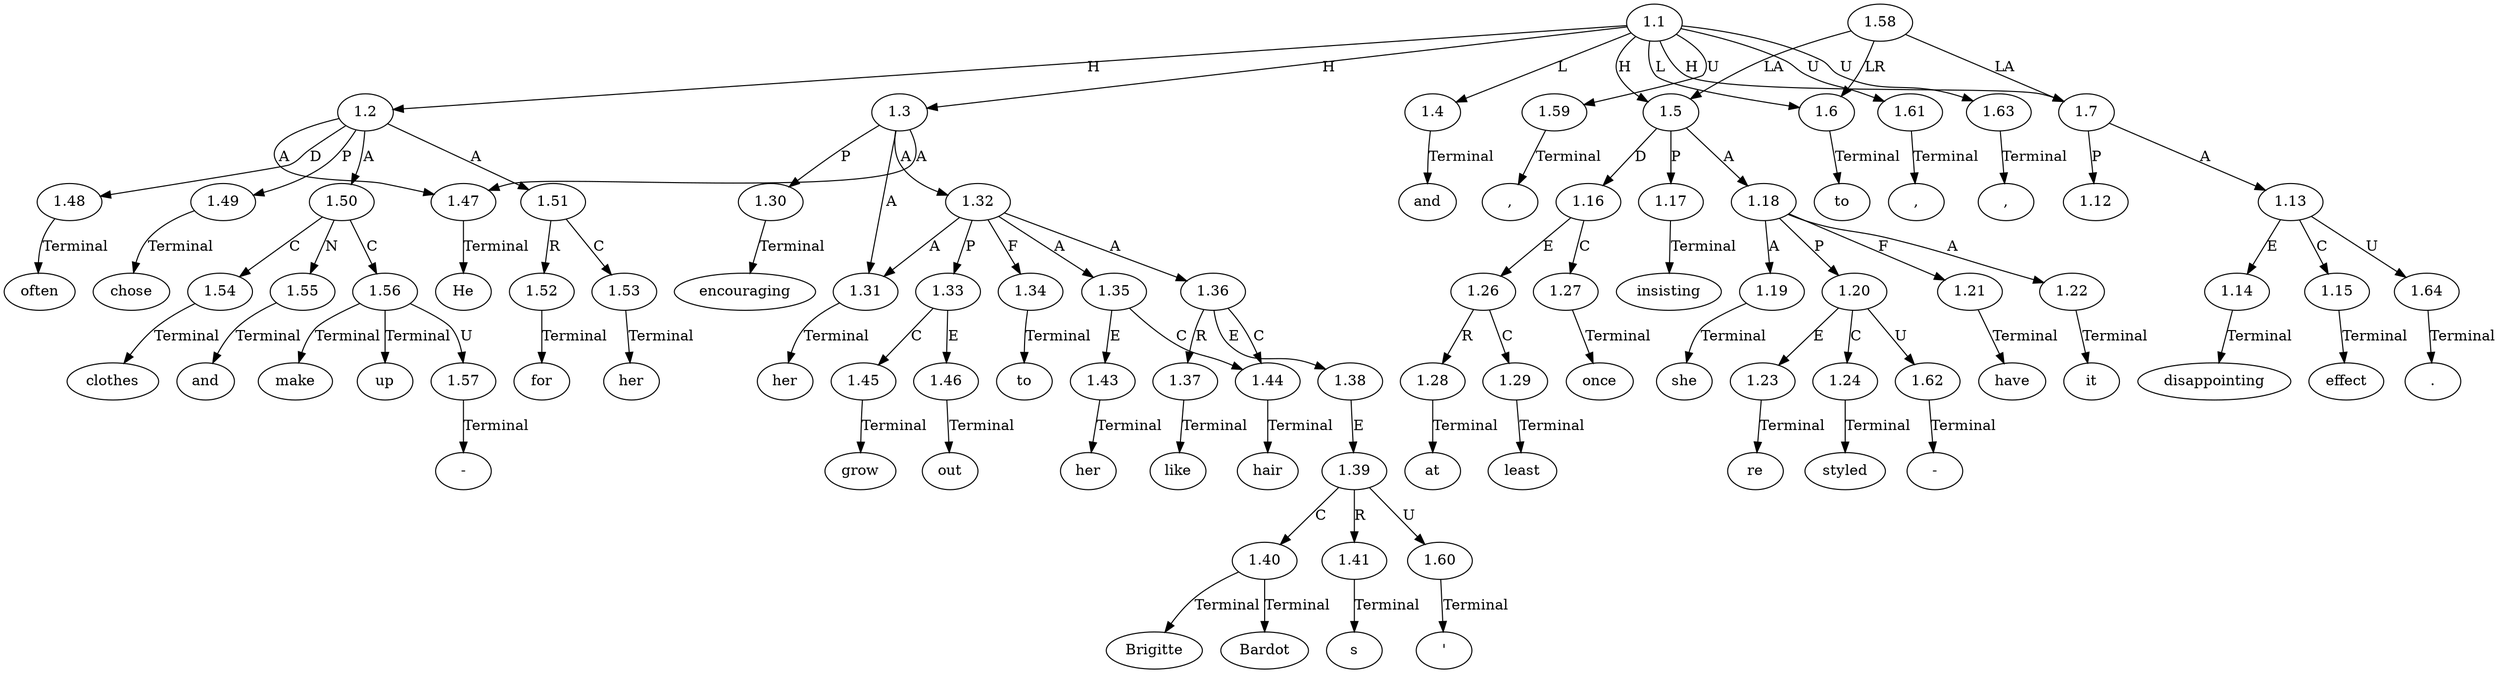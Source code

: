 // Graph
digraph {
	0.1 [label=He ordering=out]
	0.10 [label=her ordering=out]
	0.11 [label="," ordering=out]
	0.12 [label=encouraging ordering=out]
	0.13 [label=her ordering=out]
	0.14 [label=to ordering=out]
	0.15 [label=grow ordering=out]
	0.16 [label=her ordering=out]
	0.17 [label=hair ordering=out]
	0.18 [label=out ordering=out]
	0.19 [label=like ordering=out]
	0.2 [label=often ordering=out]
	0.20 [label=Brigitte ordering=out]
	0.21 [label=Bardot ordering=out]
	0.22 [label="'" ordering=out]
	0.23 [label=s ordering=out]
	0.24 [label="," ordering=out]
	0.25 [label=and ordering=out]
	0.26 [label=at ordering=out]
	0.27 [label=least ordering=out]
	0.28 [label=once ordering=out]
	0.29 [label=insisting ordering=out]
	0.3 [label=chose ordering=out]
	0.30 [label=she ordering=out]
	0.31 [label=have ordering=out]
	0.32 [label=it ordering=out]
	0.33 [label=re ordering=out]
	0.34 [label="-" ordering=out]
	0.35 [label=styled ordering=out]
	0.36 [label="," ordering=out]
	0.37 [label=to ordering=out]
	0.38 [label=disappointing ordering=out]
	0.39 [label=effect ordering=out]
	0.4 [label=clothes ordering=out]
	0.40 [label="." ordering=out]
	0.5 [label=and ordering=out]
	0.6 [label=make ordering=out]
	0.7 [label="-" ordering=out]
	0.8 [label=up ordering=out]
	0.9 [label=for ordering=out]
	1.1 [label=1.1 ordering=out]
	1.2 [label=1.2 ordering=out]
	1.3 [label=1.3 ordering=out]
	1.4 [label=1.4 ordering=out]
	1.5 [label=1.5 ordering=out]
	1.6 [label=1.6 ordering=out]
	1.7 [label=1.7 ordering=out]
	1.12 [label=1.12 ordering=out]
	1.13 [label=1.13 ordering=out]
	1.14 [label=1.14 ordering=out]
	1.15 [label=1.15 ordering=out]
	1.16 [label=1.16 ordering=out]
	1.17 [label=1.17 ordering=out]
	1.18 [label=1.18 ordering=out]
	1.19 [label=1.19 ordering=out]
	1.20 [label=1.20 ordering=out]
	1.21 [label=1.21 ordering=out]
	1.22 [label=1.22 ordering=out]
	1.23 [label=1.23 ordering=out]
	1.24 [label=1.24 ordering=out]
	1.26 [label=1.26 ordering=out]
	1.27 [label=1.27 ordering=out]
	1.28 [label=1.28 ordering=out]
	1.29 [label=1.29 ordering=out]
	1.30 [label=1.30 ordering=out]
	1.31 [label=1.31 ordering=out]
	1.32 [label=1.32 ordering=out]
	1.33 [label=1.33 ordering=out]
	1.34 [label=1.34 ordering=out]
	1.35 [label=1.35 ordering=out]
	1.36 [label=1.36 ordering=out]
	1.37 [label=1.37 ordering=out]
	1.38 [label=1.38 ordering=out]
	1.39 [label=1.39 ordering=out]
	1.40 [label=1.40 ordering=out]
	1.41 [label=1.41 ordering=out]
	1.43 [label=1.43 ordering=out]
	1.44 [label=1.44 ordering=out]
	1.45 [label=1.45 ordering=out]
	1.46 [label=1.46 ordering=out]
	1.47 [label=1.47 ordering=out]
	1.48 [label=1.48 ordering=out]
	1.49 [label=1.49 ordering=out]
	1.50 [label=1.50 ordering=out]
	1.51 [label=1.51 ordering=out]
	1.52 [label=1.52 ordering=out]
	1.53 [label=1.53 ordering=out]
	1.54 [label=1.54 ordering=out]
	1.55 [label=1.55 ordering=out]
	1.56 [label=1.56 ordering=out]
	1.57 [label=1.57 ordering=out]
	1.58 [label=1.58 ordering=out]
	1.59 [label=1.59 ordering=out]
	1.60 [label=1.60 ordering=out]
	1.61 [label=1.61 ordering=out]
	1.62 [label=1.62 ordering=out]
	1.63 [label=1.63 ordering=out]
	1.64 [label=1.64 ordering=out]
	1.1 -> 1.2 [label=H ordering=out]
	1.1 -> 1.3 [label=H ordering=out]
	1.1 -> 1.4 [label=L ordering=out]
	1.1 -> 1.5 [label=H ordering=out]
	1.1 -> 1.6 [label=L ordering=out]
	1.1 -> 1.7 [label=H ordering=out]
	1.1 -> 1.59 [label=U ordering=out]
	1.1 -> 1.61 [label=U ordering=out]
	1.1 -> 1.63 [label=U ordering=out]
	1.2 -> 1.47 [label=A ordering=out]
	1.2 -> 1.48 [label=D ordering=out]
	1.2 -> 1.49 [label=P ordering=out]
	1.2 -> 1.50 [label=A ordering=out]
	1.2 -> 1.51 [label=A ordering=out]
	1.3 -> 1.30 [label=P ordering=out]
	1.3 -> 1.31 [label=A ordering=out]
	1.3 -> 1.32 [label=A ordering=out]
	1.3 -> 1.47 [label=A ordering=out]
	1.4 -> 0.25 [label=Terminal ordering=out]
	1.5 -> 1.16 [label=D ordering=out]
	1.5 -> 1.17 [label=P ordering=out]
	1.5 -> 1.18 [label=A ordering=out]
	1.6 -> 0.37 [label=Terminal ordering=out]
	1.7 -> 1.12 [label=P ordering=out]
	1.7 -> 1.13 [label=A ordering=out]
	1.13 -> 1.14 [label=E ordering=out]
	1.13 -> 1.15 [label=C ordering=out]
	1.13 -> 1.64 [label=U ordering=out]
	1.14 -> 0.38 [label=Terminal ordering=out]
	1.15 -> 0.39 [label=Terminal ordering=out]
	1.16 -> 1.26 [label=E ordering=out]
	1.16 -> 1.27 [label=C ordering=out]
	1.17 -> 0.29 [label=Terminal ordering=out]
	1.18 -> 1.19 [label=A ordering=out]
	1.18 -> 1.20 [label=P ordering=out]
	1.18 -> 1.21 [label=F ordering=out]
	1.18 -> 1.22 [label=A ordering=out]
	1.19 -> 0.30 [label=Terminal ordering=out]
	1.20 -> 1.23 [label=E ordering=out]
	1.20 -> 1.24 [label=C ordering=out]
	1.20 -> 1.62 [label=U ordering=out]
	1.21 -> 0.31 [label=Terminal ordering=out]
	1.22 -> 0.32 [label=Terminal ordering=out]
	1.23 -> 0.33 [label=Terminal ordering=out]
	1.24 -> 0.35 [label=Terminal ordering=out]
	1.26 -> 1.28 [label=R ordering=out]
	1.26 -> 1.29 [label=C ordering=out]
	1.27 -> 0.28 [label=Terminal ordering=out]
	1.28 -> 0.26 [label=Terminal ordering=out]
	1.29 -> 0.27 [label=Terminal ordering=out]
	1.30 -> 0.12 [label=Terminal ordering=out]
	1.31 -> 0.13 [label=Terminal ordering=out]
	1.32 -> 1.31 [label=A ordering=out]
	1.32 -> 1.33 [label=P ordering=out]
	1.32 -> 1.34 [label=F ordering=out]
	1.32 -> 1.35 [label=A ordering=out]
	1.32 -> 1.36 [label=A ordering=out]
	1.33 -> 1.45 [label=C ordering=out]
	1.33 -> 1.46 [label=E ordering=out]
	1.34 -> 0.14 [label=Terminal ordering=out]
	1.35 -> 1.43 [label=E ordering=out]
	1.35 -> 1.44 [label=C ordering=out]
	1.36 -> 1.37 [label=R ordering=out]
	1.36 -> 1.38 [label=E ordering=out]
	1.36 -> 1.44 [label=C ordering=out]
	1.37 -> 0.19 [label=Terminal ordering=out]
	1.38 -> 1.39 [label=E ordering=out]
	1.39 -> 1.40 [label=C ordering=out]
	1.39 -> 1.41 [label=R ordering=out]
	1.39 -> 1.60 [label=U ordering=out]
	1.40 -> 0.20 [label=Terminal ordering=out]
	1.40 -> 0.21 [label=Terminal ordering=out]
	1.41 -> 0.23 [label=Terminal ordering=out]
	1.43 -> 0.16 [label=Terminal ordering=out]
	1.44 -> 0.17 [label=Terminal ordering=out]
	1.45 -> 0.15 [label=Terminal ordering=out]
	1.46 -> 0.18 [label=Terminal ordering=out]
	1.47 -> 0.1 [label=Terminal ordering=out]
	1.48 -> 0.2 [label=Terminal ordering=out]
	1.49 -> 0.3 [label=Terminal ordering=out]
	1.50 -> 1.54 [label=C ordering=out]
	1.50 -> 1.55 [label=N ordering=out]
	1.50 -> 1.56 [label=C ordering=out]
	1.51 -> 1.52 [label=R ordering=out]
	1.51 -> 1.53 [label=C ordering=out]
	1.52 -> 0.9 [label=Terminal ordering=out]
	1.53 -> 0.10 [label=Terminal ordering=out]
	1.54 -> 0.4 [label=Terminal ordering=out]
	1.55 -> 0.5 [label=Terminal ordering=out]
	1.56 -> 0.6 [label=Terminal ordering=out]
	1.56 -> 0.8 [label=Terminal ordering=out]
	1.56 -> 1.57 [label=U ordering=out]
	1.57 -> 0.7 [label=Terminal ordering=out]
	1.58 -> 1.5 [label=LA ordering=out]
	1.58 -> 1.6 [label=LR ordering=out]
	1.58 -> 1.7 [label=LA ordering=out]
	1.59 -> 0.11 [label=Terminal ordering=out]
	1.60 -> 0.22 [label=Terminal ordering=out]
	1.61 -> 0.24 [label=Terminal ordering=out]
	1.62 -> 0.34 [label=Terminal ordering=out]
	1.63 -> 0.36 [label=Terminal ordering=out]
	1.64 -> 0.40 [label=Terminal ordering=out]
}
